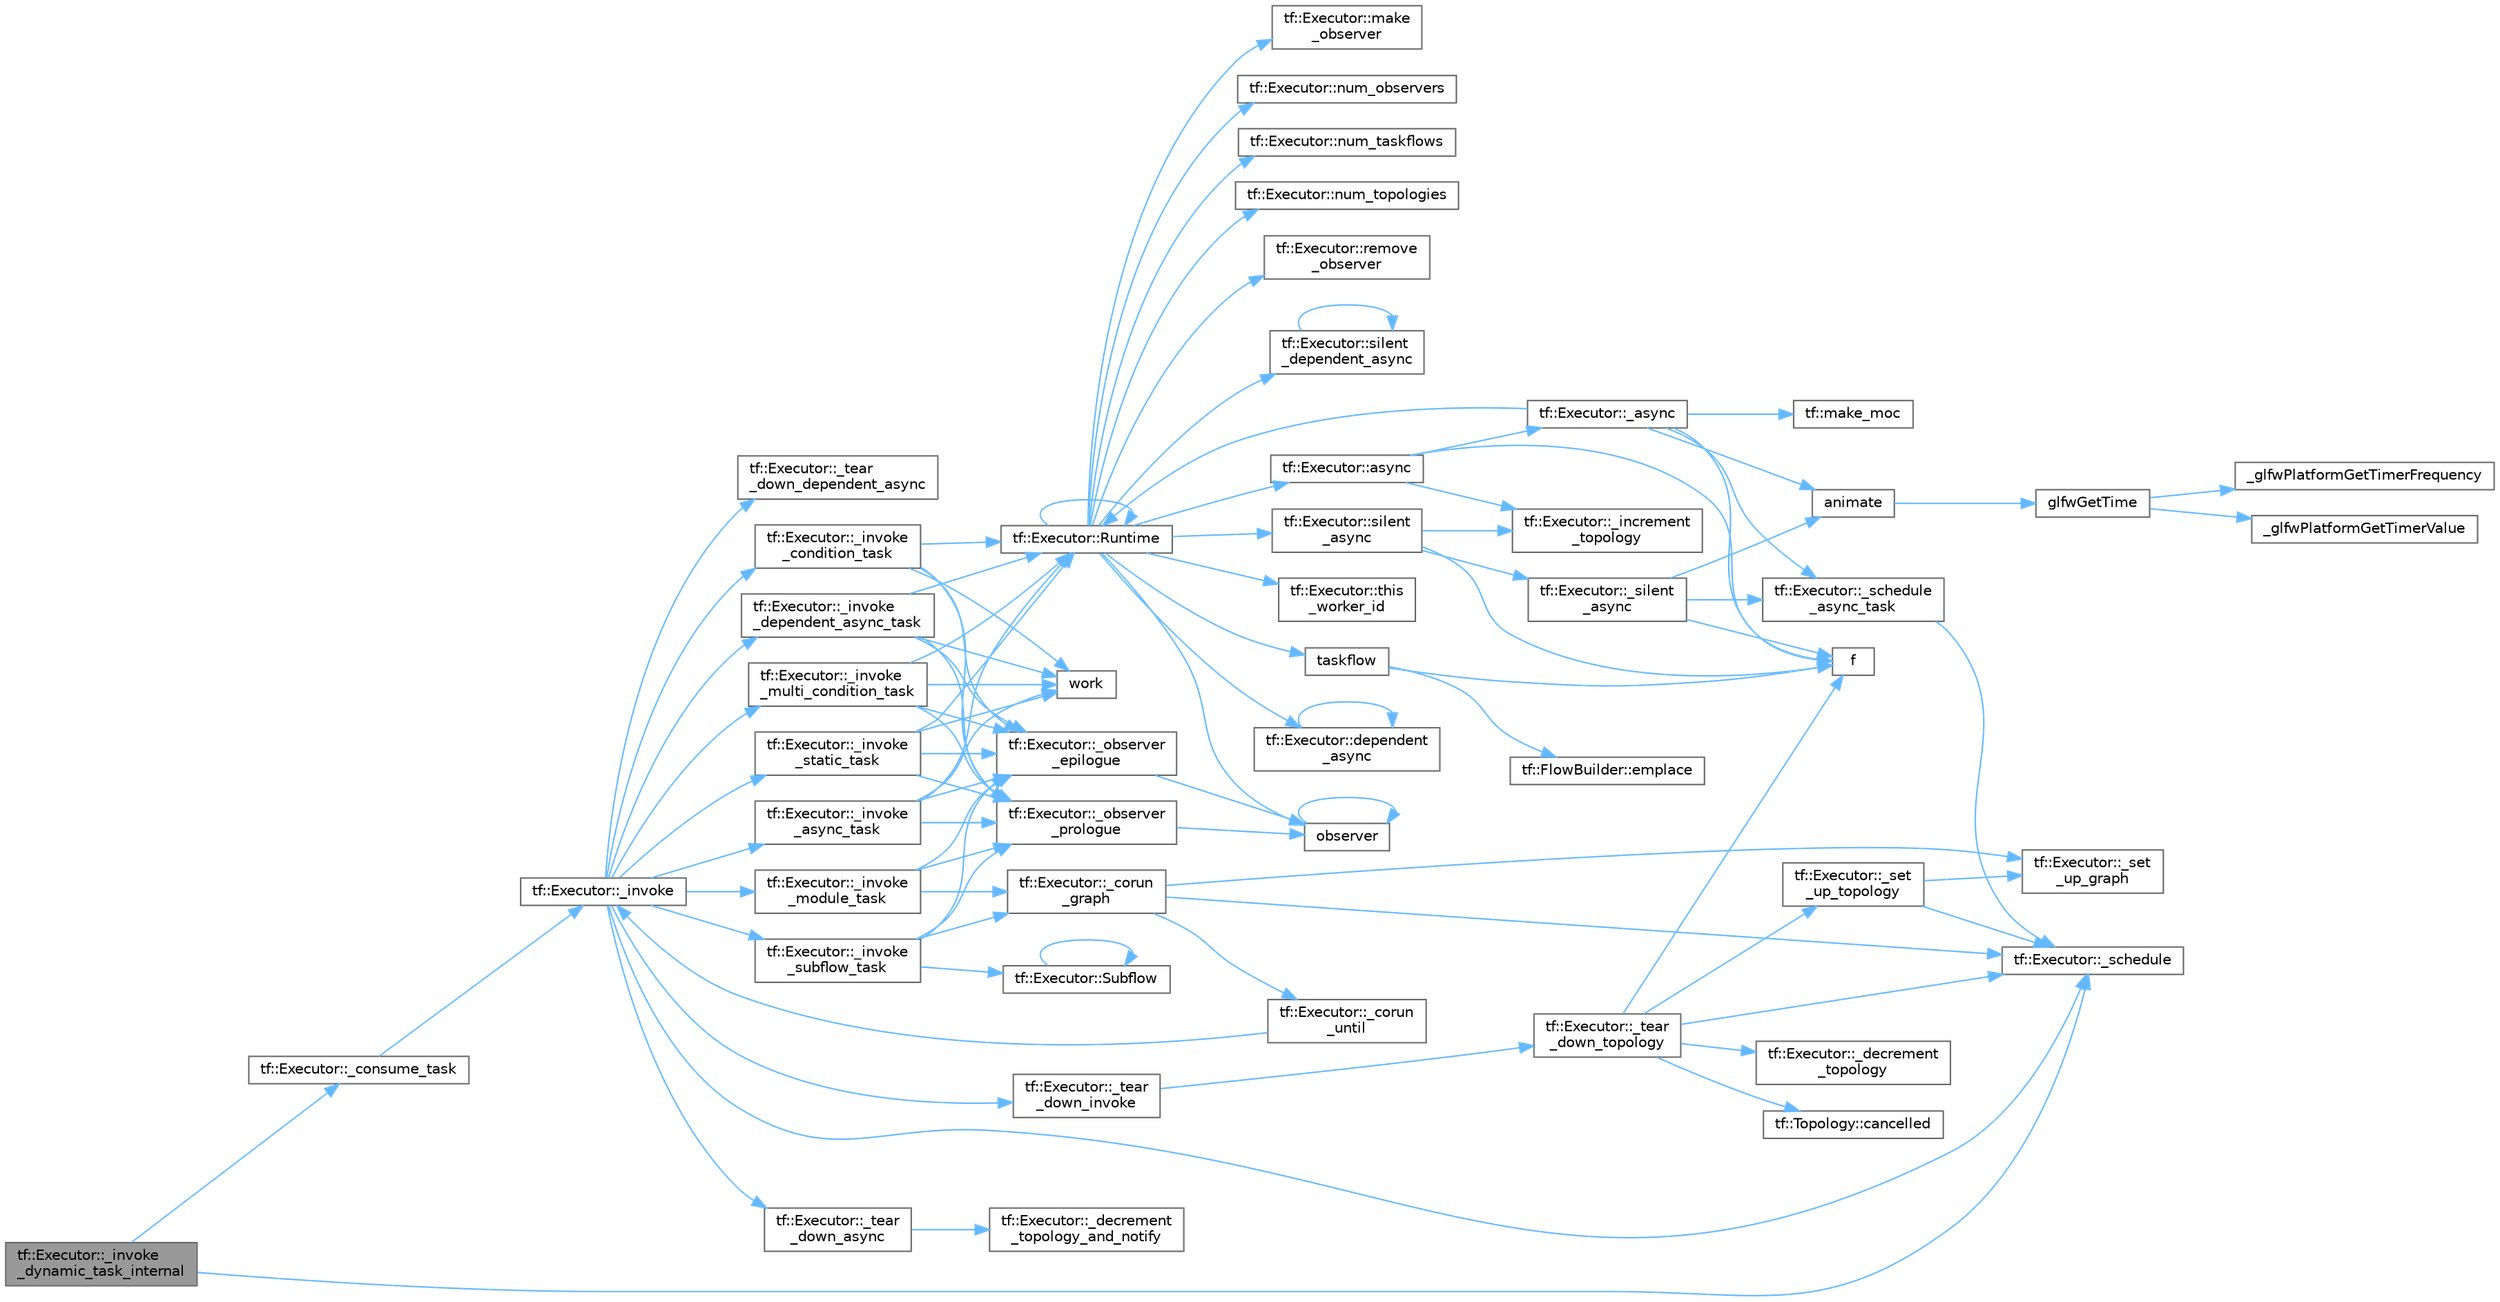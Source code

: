 digraph "tf::Executor::_invoke_dynamic_task_internal"
{
 // LATEX_PDF_SIZE
  bgcolor="transparent";
  edge [fontname=Helvetica,fontsize=10,labelfontname=Helvetica,labelfontsize=10];
  node [fontname=Helvetica,fontsize=10,shape=box,height=0.2,width=0.4];
  rankdir="LR";
  Node1 [id="Node000001",label="tf::Executor::_invoke\l_dynamic_task_internal",height=0.2,width=0.4,color="gray40", fillcolor="grey60", style="filled", fontcolor="black",tooltip=" "];
  Node1 -> Node2 [id="edge94_Node000001_Node000002",color="steelblue1",style="solid",tooltip=" "];
  Node2 [id="Node000002",label="tf::Executor::_consume_task",height=0.2,width=0.4,color="grey40", fillcolor="white", style="filled",URL="$classtf_1_1_executor.html#a2e81517a3d0a9d0c7fc706e181e03bc2",tooltip=" "];
  Node2 -> Node3 [id="edge95_Node000002_Node000003",color="steelblue1",style="solid",tooltip=" "];
  Node3 [id="Node000003",label="tf::Executor::_invoke",height=0.2,width=0.4,color="grey40", fillcolor="white", style="filled",URL="$classtf_1_1_executor.html#ad16165142908aca9444ea88e65040219",tooltip=" "];
  Node3 -> Node4 [id="edge96_Node000003_Node000004",color="steelblue1",style="solid",tooltip=" "];
  Node4 [id="Node000004",label="tf::Executor::_invoke\l_async_task",height=0.2,width=0.4,color="grey40", fillcolor="white", style="filled",URL="$classtf_1_1_executor.html#a1d1b9bf8ed24dffff65d860ef1627ef3",tooltip=" "];
  Node4 -> Node5 [id="edge97_Node000004_Node000005",color="steelblue1",style="solid",tooltip=" "];
  Node5 [id="Node000005",label="tf::Executor::_observer\l_epilogue",height=0.2,width=0.4,color="grey40", fillcolor="white", style="filled",URL="$classtf_1_1_executor.html#a9cd8c1a72af4477bc0f9575b68ffb16a",tooltip=" "];
  Node5 -> Node6 [id="edge98_Node000005_Node000006",color="steelblue1",style="solid",tooltip=" "];
  Node6 [id="Node000006",label="observer",height=0.2,width=0.4,color="grey40", fillcolor="white", style="filled",URL="$test__basics_8cpp.html#ae362ef40752341c76d5edd1d99e46918",tooltip=" "];
  Node6 -> Node6 [id="edge99_Node000006_Node000006",color="steelblue1",style="solid",tooltip=" "];
  Node4 -> Node7 [id="edge100_Node000004_Node000007",color="steelblue1",style="solid",tooltip=" "];
  Node7 [id="Node000007",label="tf::Executor::_observer\l_prologue",height=0.2,width=0.4,color="grey40", fillcolor="white", style="filled",URL="$classtf_1_1_executor.html#ae023614977a19def9e04cf7212eab65b",tooltip=" "];
  Node7 -> Node6 [id="edge101_Node000007_Node000006",color="steelblue1",style="solid",tooltip=" "];
  Node4 -> Node8 [id="edge102_Node000004_Node000008",color="steelblue1",style="solid",tooltip=" "];
  Node8 [id="Node000008",label="tf::Executor::Runtime",height=0.2,width=0.4,color="grey40", fillcolor="white", style="filled",URL="$classtf_1_1_executor.html#a5b17fd70021887be0e396dd96f9dd5e3",tooltip=" "];
  Node8 -> Node9 [id="edge103_Node000008_Node000009",color="steelblue1",style="solid",tooltip=" "];
  Node9 [id="Node000009",label="tf::Executor::async",height=0.2,width=0.4,color="grey40", fillcolor="white", style="filled",URL="$classtf_1_1_executor.html#af960048056f7c6b5bc71f4f526f05df7",tooltip="creates a parameterized asynchronous task to run the given function"];
  Node9 -> Node10 [id="edge104_Node000009_Node000010",color="steelblue1",style="solid",tooltip=" "];
  Node10 [id="Node000010",label="tf::Executor::_async",height=0.2,width=0.4,color="grey40", fillcolor="white", style="filled",URL="$classtf_1_1_executor.html#ac568bd686aba3bedabe63b42c43d94a8",tooltip=" "];
  Node10 -> Node11 [id="edge105_Node000010_Node000011",color="steelblue1",style="solid",tooltip=" "];
  Node11 [id="Node000011",label="tf::Executor::_schedule\l_async_task",height=0.2,width=0.4,color="grey40", fillcolor="white", style="filled",URL="$classtf_1_1_executor.html#af5acda8c6e9a1564c9d665336ea091d0",tooltip=" "];
  Node11 -> Node12 [id="edge106_Node000011_Node000012",color="steelblue1",style="solid",tooltip=" "];
  Node12 [id="Node000012",label="tf::Executor::_schedule",height=0.2,width=0.4,color="grey40", fillcolor="white", style="filled",URL="$classtf_1_1_executor.html#ab8d98f12a62d10ad6cf1a4011a4d0034",tooltip=" "];
  Node10 -> Node13 [id="edge107_Node000010_Node000013",color="steelblue1",style="solid",tooltip=" "];
  Node13 [id="Node000013",label="animate",height=0.2,width=0.4,color="grey40", fillcolor="white", style="filled",URL="$gears_8c.html#af7a75874690301f56bcd3fa511ba39a8",tooltip=" "];
  Node13 -> Node14 [id="edge108_Node000013_Node000014",color="steelblue1",style="solid",tooltip=" "];
  Node14 [id="Node000014",label="glfwGetTime",height=0.2,width=0.4,color="grey40", fillcolor="white", style="filled",URL="$group__input.html#ga03d4a1039b8662c71eeb40beea8cb622",tooltip="Returns the GLFW time."];
  Node14 -> Node15 [id="edge109_Node000014_Node000015",color="steelblue1",style="solid",tooltip=" "];
  Node15 [id="Node000015",label="_glfwPlatformGetTimerFrequency",height=0.2,width=0.4,color="grey40", fillcolor="white", style="filled",URL="$posix__time_8c.html#ab3fe69b1eec5554114fe774623a15137",tooltip=" "];
  Node14 -> Node16 [id="edge110_Node000014_Node000016",color="steelblue1",style="solid",tooltip=" "];
  Node16 [id="Node000016",label="_glfwPlatformGetTimerValue",height=0.2,width=0.4,color="grey40", fillcolor="white", style="filled",URL="$posix__time_8c.html#a5ee7e09b380d3afdd3c2738b726a2a6e",tooltip=" "];
  Node10 -> Node17 [id="edge111_Node000010_Node000017",color="steelblue1",style="solid",tooltip=" "];
  Node17 [id="Node000017",label="f",height=0.2,width=0.4,color="grey40", fillcolor="white", style="filled",URL="$cxx11__tensor__map_8cpp.html#a7f507fea02198f6cb81c86640c7b1a4e",tooltip=" "];
  Node10 -> Node18 [id="edge112_Node000010_Node000018",color="steelblue1",style="solid",tooltip=" "];
  Node18 [id="Node000018",label="tf::make_moc",height=0.2,width=0.4,color="grey40", fillcolor="white", style="filled",URL="$namespacetf.html#a7ddc987133ce85bd85c883b9e113c71b",tooltip=" "];
  Node10 -> Node8 [id="edge113_Node000010_Node000008",color="steelblue1",style="solid",tooltip=" "];
  Node9 -> Node19 [id="edge114_Node000009_Node000019",color="steelblue1",style="solid",tooltip=" "];
  Node19 [id="Node000019",label="tf::Executor::_increment\l_topology",height=0.2,width=0.4,color="grey40", fillcolor="white", style="filled",URL="$classtf_1_1_executor.html#ab85dc42b3e9b18e4b975bd5e9a8c5e72",tooltip=" "];
  Node9 -> Node17 [id="edge115_Node000009_Node000017",color="steelblue1",style="solid",tooltip=" "];
  Node8 -> Node20 [id="edge116_Node000008_Node000020",color="steelblue1",style="solid",tooltip=" "];
  Node20 [id="Node000020",label="tf::Executor::dependent\l_async",height=0.2,width=0.4,color="grey40", fillcolor="white", style="filled",URL="$classtf_1_1_executor.html#aee02b63d3a91ad5ca5a1c0e71f3e128f",tooltip="runs the given function asynchronously when the given dependents finish"];
  Node20 -> Node20 [id="edge117_Node000020_Node000020",color="steelblue1",style="solid",tooltip=" "];
  Node8 -> Node21 [id="edge118_Node000008_Node000021",color="steelblue1",style="solid",tooltip=" "];
  Node21 [id="Node000021",label="tf::Executor::make\l_observer",height=0.2,width=0.4,color="grey40", fillcolor="white", style="filled",URL="$classtf_1_1_executor.html#aff77def96ae740d648dd84e571237c83",tooltip="constructs an observer to inspect the activities of worker threads"];
  Node8 -> Node22 [id="edge119_Node000008_Node000022",color="steelblue1",style="solid",tooltip=" "];
  Node22 [id="Node000022",label="tf::Executor::num_observers",height=0.2,width=0.4,color="grey40", fillcolor="white", style="filled",URL="$classtf_1_1_executor.html#affec621aae59d73fc188ef454008fda2",tooltip="queries the number of observers"];
  Node8 -> Node23 [id="edge120_Node000008_Node000023",color="steelblue1",style="solid",tooltip=" "];
  Node23 [id="Node000023",label="tf::Executor::num_taskflows",height=0.2,width=0.4,color="grey40", fillcolor="white", style="filled",URL="$classtf_1_1_executor.html#a5fb438dc0f7b9e1ae2fe3f240c82f174",tooltip="queries the number of running taskflows with moved ownership"];
  Node8 -> Node24 [id="edge121_Node000008_Node000024",color="steelblue1",style="solid",tooltip=" "];
  Node24 [id="Node000024",label="tf::Executor::num_topologies",height=0.2,width=0.4,color="grey40", fillcolor="white", style="filled",URL="$classtf_1_1_executor.html#a6d6c28ed58211e4c27a99571e5bf0b6c",tooltip="queries the number of running topologies at the time of this call"];
  Node8 -> Node6 [id="edge122_Node000008_Node000006",color="steelblue1",style="solid",tooltip=" "];
  Node8 -> Node25 [id="edge123_Node000008_Node000025",color="steelblue1",style="solid",tooltip=" "];
  Node25 [id="Node000025",label="tf::Executor::remove\l_observer",height=0.2,width=0.4,color="grey40", fillcolor="white", style="filled",URL="$classtf_1_1_executor.html#a31081f492c376f7b798de0e430534531",tooltip="removes an observer from the executor"];
  Node8 -> Node8 [id="edge124_Node000008_Node000008",color="steelblue1",style="solid",tooltip=" "];
  Node8 -> Node26 [id="edge125_Node000008_Node000026",color="steelblue1",style="solid",tooltip=" "];
  Node26 [id="Node000026",label="tf::Executor::silent\l_async",height=0.2,width=0.4,color="grey40", fillcolor="white", style="filled",URL="$classtf_1_1_executor.html#a0461cb2c459c9f9473c72af06af9c701",tooltip="similar to tf::Executor::async but does not return a future object"];
  Node26 -> Node19 [id="edge126_Node000026_Node000019",color="steelblue1",style="solid",tooltip=" "];
  Node26 -> Node27 [id="edge127_Node000026_Node000027",color="steelblue1",style="solid",tooltip=" "];
  Node27 [id="Node000027",label="tf::Executor::_silent\l_async",height=0.2,width=0.4,color="grey40", fillcolor="white", style="filled",URL="$classtf_1_1_executor.html#aa3b32388be14b03249de29bae34b7b52",tooltip=" "];
  Node27 -> Node11 [id="edge128_Node000027_Node000011",color="steelblue1",style="solid",tooltip=" "];
  Node27 -> Node13 [id="edge129_Node000027_Node000013",color="steelblue1",style="solid",tooltip=" "];
  Node27 -> Node17 [id="edge130_Node000027_Node000017",color="steelblue1",style="solid",tooltip=" "];
  Node26 -> Node17 [id="edge131_Node000026_Node000017",color="steelblue1",style="solid",tooltip=" "];
  Node8 -> Node28 [id="edge132_Node000008_Node000028",color="steelblue1",style="solid",tooltip=" "];
  Node28 [id="Node000028",label="tf::Executor::silent\l_dependent_async",height=0.2,width=0.4,color="grey40", fillcolor="white", style="filled",URL="$classtf_1_1_executor.html#a0e2d792f28136b8227b413d0c27d5c7f",tooltip="runs the given function asynchronously when the given dependents finish"];
  Node28 -> Node28 [id="edge133_Node000028_Node000028",color="steelblue1",style="solid",tooltip=" "];
  Node8 -> Node29 [id="edge134_Node000008_Node000029",color="steelblue1",style="solid",tooltip=" "];
  Node29 [id="Node000029",label="taskflow",height=0.2,width=0.4,color="grey40", fillcolor="white", style="filled",URL="$sandbox_2jacobi_2taskflow_8cpp.html#a47af48e377b7c0ac855c12acd5b69b1e",tooltip=" "];
  Node29 -> Node30 [id="edge135_Node000029_Node000030",color="steelblue1",style="solid",tooltip=" "];
  Node30 [id="Node000030",label="tf::FlowBuilder::emplace",height=0.2,width=0.4,color="grey40", fillcolor="white", style="filled",URL="$classtf_1_1_flow_builder.html#a60d7a666cab71ecfa3010b2efb0d6b57",tooltip="creates a static task"];
  Node29 -> Node17 [id="edge136_Node000029_Node000017",color="steelblue1",style="solid",tooltip=" "];
  Node8 -> Node31 [id="edge137_Node000008_Node000031",color="steelblue1",style="solid",tooltip=" "];
  Node31 [id="Node000031",label="tf::Executor::this\l_worker_id",height=0.2,width=0.4,color="grey40", fillcolor="white", style="filled",URL="$classtf_1_1_executor.html#a6487d589cb1f6b078b69fd3bb1082345",tooltip="queries the id of the caller thread in this executor"];
  Node4 -> Node32 [id="edge138_Node000004_Node000032",color="steelblue1",style="solid",tooltip=" "];
  Node32 [id="Node000032",label="work",height=0.2,width=0.4,color="grey40", fillcolor="white", style="filled",URL="$graph__pipeline_2levelgraph_8hpp.html#aa24fdf691a71c708fccdc6e29a805b42",tooltip=" "];
  Node3 -> Node33 [id="edge139_Node000003_Node000033",color="steelblue1",style="solid",tooltip=" "];
  Node33 [id="Node000033",label="tf::Executor::_invoke\l_condition_task",height=0.2,width=0.4,color="grey40", fillcolor="white", style="filled",URL="$classtf_1_1_executor.html#afa6be6aab23ff4b2a293a2245818916d",tooltip=" "];
  Node33 -> Node5 [id="edge140_Node000033_Node000005",color="steelblue1",style="solid",tooltip=" "];
  Node33 -> Node7 [id="edge141_Node000033_Node000007",color="steelblue1",style="solid",tooltip=" "];
  Node33 -> Node8 [id="edge142_Node000033_Node000008",color="steelblue1",style="solid",tooltip=" "];
  Node33 -> Node32 [id="edge143_Node000033_Node000032",color="steelblue1",style="solid",tooltip=" "];
  Node3 -> Node34 [id="edge144_Node000003_Node000034",color="steelblue1",style="solid",tooltip=" "];
  Node34 [id="Node000034",label="tf::Executor::_invoke\l_dependent_async_task",height=0.2,width=0.4,color="grey40", fillcolor="white", style="filled",URL="$classtf_1_1_executor.html#a776d2c0b21b8811c2f83abf45e3d0d90",tooltip=" "];
  Node34 -> Node5 [id="edge145_Node000034_Node000005",color="steelblue1",style="solid",tooltip=" "];
  Node34 -> Node7 [id="edge146_Node000034_Node000007",color="steelblue1",style="solid",tooltip=" "];
  Node34 -> Node8 [id="edge147_Node000034_Node000008",color="steelblue1",style="solid",tooltip=" "];
  Node34 -> Node32 [id="edge148_Node000034_Node000032",color="steelblue1",style="solid",tooltip=" "];
  Node3 -> Node35 [id="edge149_Node000003_Node000035",color="steelblue1",style="solid",tooltip=" "];
  Node35 [id="Node000035",label="tf::Executor::_invoke\l_module_task",height=0.2,width=0.4,color="grey40", fillcolor="white", style="filled",URL="$classtf_1_1_executor.html#a429fed7f063b23a633e1657a43f1fd0e",tooltip=" "];
  Node35 -> Node36 [id="edge150_Node000035_Node000036",color="steelblue1",style="solid",tooltip=" "];
  Node36 [id="Node000036",label="tf::Executor::_corun\l_graph",height=0.2,width=0.4,color="grey40", fillcolor="white", style="filled",URL="$classtf_1_1_executor.html#a6202243d809e524d196a9c0e3092ce41",tooltip=" "];
  Node36 -> Node37 [id="edge151_Node000036_Node000037",color="steelblue1",style="solid",tooltip=" "];
  Node37 [id="Node000037",label="tf::Executor::_corun\l_until",height=0.2,width=0.4,color="grey40", fillcolor="white", style="filled",URL="$classtf_1_1_executor.html#a43cdd198427b7be2827450f6ce8343af",tooltip=" "];
  Node37 -> Node3 [id="edge152_Node000037_Node000003",color="steelblue1",style="solid",tooltip=" "];
  Node36 -> Node12 [id="edge153_Node000036_Node000012",color="steelblue1",style="solid",tooltip=" "];
  Node36 -> Node38 [id="edge154_Node000036_Node000038",color="steelblue1",style="solid",tooltip=" "];
  Node38 [id="Node000038",label="tf::Executor::_set\l_up_graph",height=0.2,width=0.4,color="grey40", fillcolor="white", style="filled",URL="$classtf_1_1_executor.html#a9c5bd85f2a5a266ae9cd27e5aaf2f14e",tooltip=" "];
  Node35 -> Node5 [id="edge155_Node000035_Node000005",color="steelblue1",style="solid",tooltip=" "];
  Node35 -> Node7 [id="edge156_Node000035_Node000007",color="steelblue1",style="solid",tooltip=" "];
  Node3 -> Node39 [id="edge157_Node000003_Node000039",color="steelblue1",style="solid",tooltip=" "];
  Node39 [id="Node000039",label="tf::Executor::_invoke\l_multi_condition_task",height=0.2,width=0.4,color="grey40", fillcolor="white", style="filled",URL="$classtf_1_1_executor.html#a19b3f10d4eab40143d3f76b946ded252",tooltip=" "];
  Node39 -> Node5 [id="edge158_Node000039_Node000005",color="steelblue1",style="solid",tooltip=" "];
  Node39 -> Node7 [id="edge159_Node000039_Node000007",color="steelblue1",style="solid",tooltip=" "];
  Node39 -> Node8 [id="edge160_Node000039_Node000008",color="steelblue1",style="solid",tooltip=" "];
  Node39 -> Node32 [id="edge161_Node000039_Node000032",color="steelblue1",style="solid",tooltip=" "];
  Node3 -> Node40 [id="edge162_Node000003_Node000040",color="steelblue1",style="solid",tooltip=" "];
  Node40 [id="Node000040",label="tf::Executor::_invoke\l_static_task",height=0.2,width=0.4,color="grey40", fillcolor="white", style="filled",URL="$classtf_1_1_executor.html#ac243d2a08b5a4a75dd440dc063b886ce",tooltip=" "];
  Node40 -> Node5 [id="edge163_Node000040_Node000005",color="steelblue1",style="solid",tooltip=" "];
  Node40 -> Node7 [id="edge164_Node000040_Node000007",color="steelblue1",style="solid",tooltip=" "];
  Node40 -> Node8 [id="edge165_Node000040_Node000008",color="steelblue1",style="solid",tooltip=" "];
  Node40 -> Node32 [id="edge166_Node000040_Node000032",color="steelblue1",style="solid",tooltip=" "];
  Node3 -> Node41 [id="edge167_Node000003_Node000041",color="steelblue1",style="solid",tooltip=" "];
  Node41 [id="Node000041",label="tf::Executor::_invoke\l_subflow_task",height=0.2,width=0.4,color="grey40", fillcolor="white", style="filled",URL="$classtf_1_1_executor.html#a726a11d174f98f4200e0022a17ece959",tooltip=" "];
  Node41 -> Node36 [id="edge168_Node000041_Node000036",color="steelblue1",style="solid",tooltip=" "];
  Node41 -> Node5 [id="edge169_Node000041_Node000005",color="steelblue1",style="solid",tooltip=" "];
  Node41 -> Node7 [id="edge170_Node000041_Node000007",color="steelblue1",style="solid",tooltip=" "];
  Node41 -> Node42 [id="edge171_Node000041_Node000042",color="steelblue1",style="solid",tooltip=" "];
  Node42 [id="Node000042",label="tf::Executor::Subflow",height=0.2,width=0.4,color="grey40", fillcolor="white", style="filled",URL="$classtf_1_1_executor.html#a16f3b433d11b0607ff9824676c178027",tooltip=" "];
  Node42 -> Node42 [id="edge172_Node000042_Node000042",color="steelblue1",style="solid",tooltip=" "];
  Node3 -> Node12 [id="edge173_Node000003_Node000012",color="steelblue1",style="solid",tooltip=" "];
  Node3 -> Node43 [id="edge174_Node000003_Node000043",color="steelblue1",style="solid",tooltip=" "];
  Node43 [id="Node000043",label="tf::Executor::_tear\l_down_async",height=0.2,width=0.4,color="grey40", fillcolor="white", style="filled",URL="$classtf_1_1_executor.html#a42e7db3fc43e1c5479e30e8d83da9e74",tooltip=" "];
  Node43 -> Node44 [id="edge175_Node000043_Node000044",color="steelblue1",style="solid",tooltip=" "];
  Node44 [id="Node000044",label="tf::Executor::_decrement\l_topology_and_notify",height=0.2,width=0.4,color="grey40", fillcolor="white", style="filled",URL="$classtf_1_1_executor.html#a08945917285cd57d33efc99530fbd384",tooltip=" "];
  Node3 -> Node45 [id="edge176_Node000003_Node000045",color="steelblue1",style="solid",tooltip=" "];
  Node45 [id="Node000045",label="tf::Executor::_tear\l_down_dependent_async",height=0.2,width=0.4,color="grey40", fillcolor="white", style="filled",URL="$classtf_1_1_executor.html#a5a745396246598bb55acb9dd3a4b6c25",tooltip=" "];
  Node3 -> Node46 [id="edge177_Node000003_Node000046",color="steelblue1",style="solid",tooltip=" "];
  Node46 [id="Node000046",label="tf::Executor::_tear\l_down_invoke",height=0.2,width=0.4,color="grey40", fillcolor="white", style="filled",URL="$classtf_1_1_executor.html#a17fe8e0f32892cf2848611bca7566378",tooltip=" "];
  Node46 -> Node47 [id="edge178_Node000046_Node000047",color="steelblue1",style="solid",tooltip=" "];
  Node47 [id="Node000047",label="tf::Executor::_tear\l_down_topology",height=0.2,width=0.4,color="grey40", fillcolor="white", style="filled",URL="$classtf_1_1_executor.html#a76be884d38d1bb8f9b8bba488c901b4b",tooltip=" "];
  Node47 -> Node48 [id="edge179_Node000047_Node000048",color="steelblue1",style="solid",tooltip=" "];
  Node48 [id="Node000048",label="tf::Executor::_decrement\l_topology",height=0.2,width=0.4,color="grey40", fillcolor="white", style="filled",URL="$classtf_1_1_executor.html#a8728f22f6d177fad84ce667e02a7a3b9",tooltip=" "];
  Node47 -> Node12 [id="edge180_Node000047_Node000012",color="steelblue1",style="solid",tooltip=" "];
  Node47 -> Node49 [id="edge181_Node000047_Node000049",color="steelblue1",style="solid",tooltip=" "];
  Node49 [id="Node000049",label="tf::Executor::_set\l_up_topology",height=0.2,width=0.4,color="grey40", fillcolor="white", style="filled",URL="$classtf_1_1_executor.html#a723daf897c5d3d3517583cb4c62654ee",tooltip=" "];
  Node49 -> Node12 [id="edge182_Node000049_Node000012",color="steelblue1",style="solid",tooltip=" "];
  Node49 -> Node38 [id="edge183_Node000049_Node000038",color="steelblue1",style="solid",tooltip=" "];
  Node47 -> Node50 [id="edge184_Node000047_Node000050",color="steelblue1",style="solid",tooltip=" "];
  Node50 [id="Node000050",label="tf::Topology::cancelled",height=0.2,width=0.4,color="grey40", fillcolor="white", style="filled",URL="$classtf_1_1_topology.html#a5f3f05242bb1c9f2a168fc124fccec6f",tooltip=" "];
  Node47 -> Node17 [id="edge185_Node000047_Node000017",color="steelblue1",style="solid",tooltip=" "];
  Node1 -> Node12 [id="edge186_Node000001_Node000012",color="steelblue1",style="solid",tooltip=" "];
}
